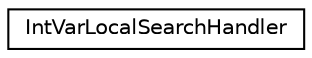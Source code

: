 digraph "Graphical Class Hierarchy"
{
 // LATEX_PDF_SIZE
  edge [fontname="Helvetica",fontsize="10",labelfontname="Helvetica",labelfontsize="10"];
  node [fontname="Helvetica",fontsize="10",shape=record];
  rankdir="LR";
  Node0 [label="IntVarLocalSearchHandler",height=0.2,width=0.4,color="black", fillcolor="white", style="filled",URL="$classoperations__research_1_1_int_var_local_search_handler.html",tooltip=" "];
}
